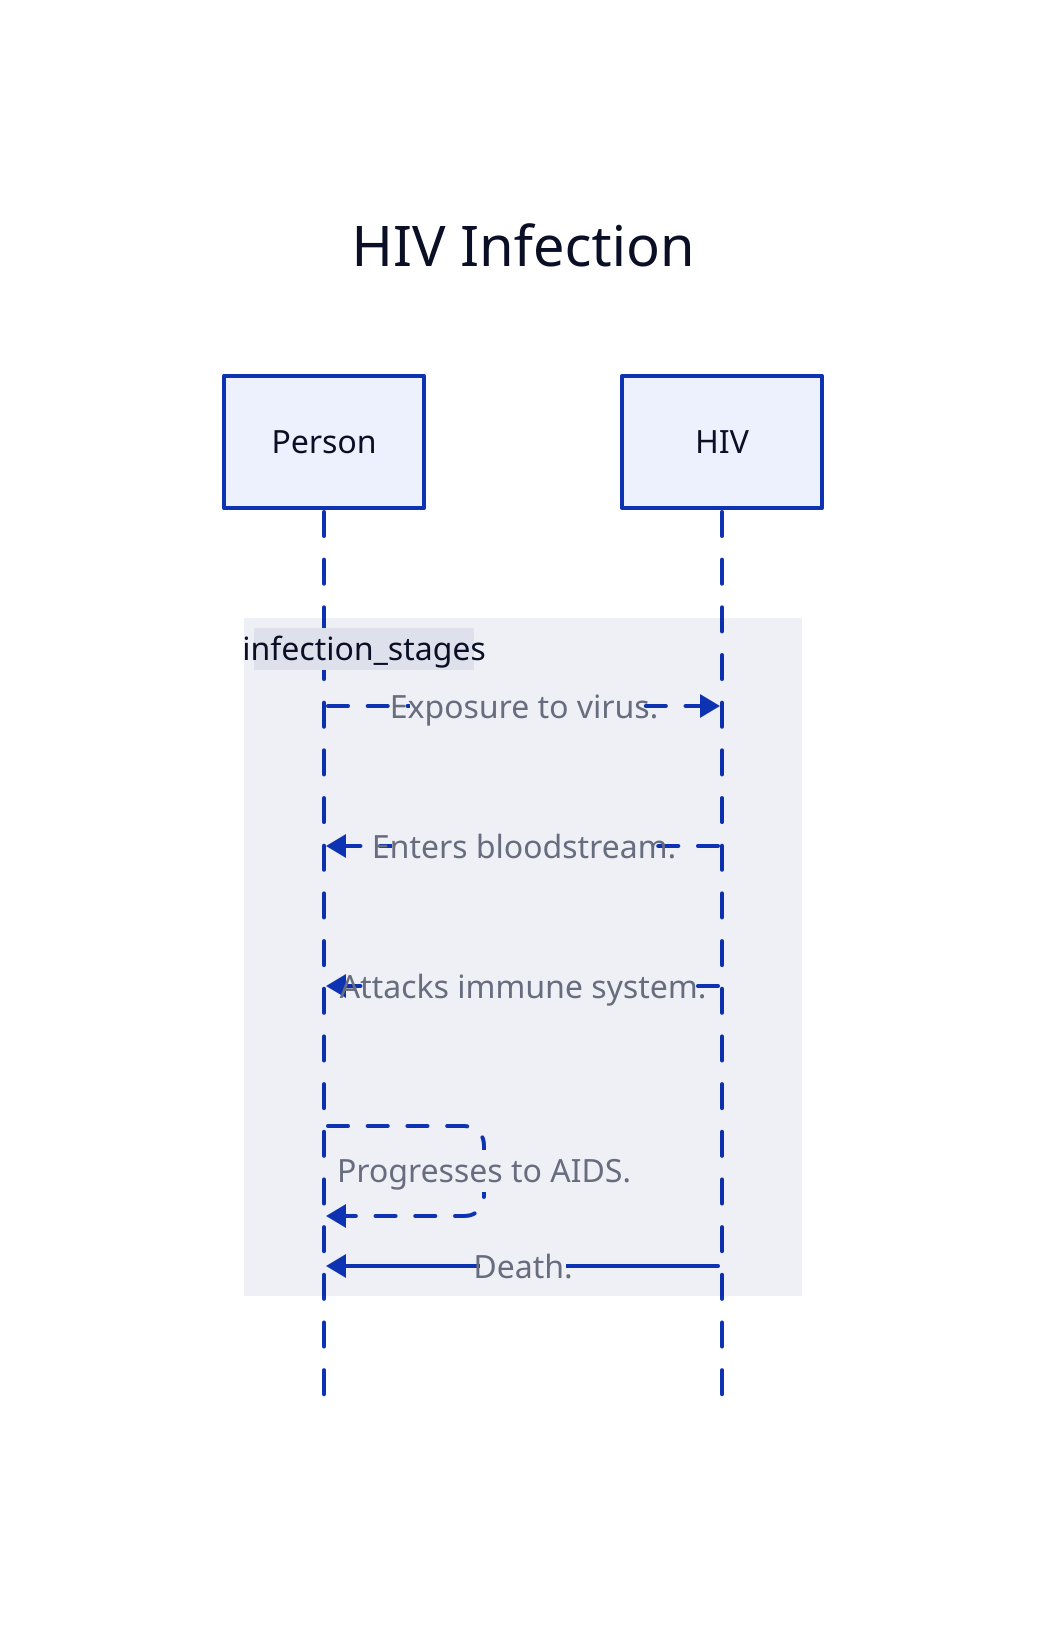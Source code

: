 HIV Infection: {
    shape: sequence_diagram
    person: Person
    hiv: HIV
    infection_stages: {
      person -> hiv: Exposure to virus. {
        style.animated: true
      }
      hiv -> person: Enters bloodstream. {
        style.animated: true
      }
      hiv -> person: Attacks immune system. {
        style.animated: true
      }
      person -> person: Progresses to AIDS. {
        style.animated: true
      }
      hiv -> person: Death.
    }
  }
  